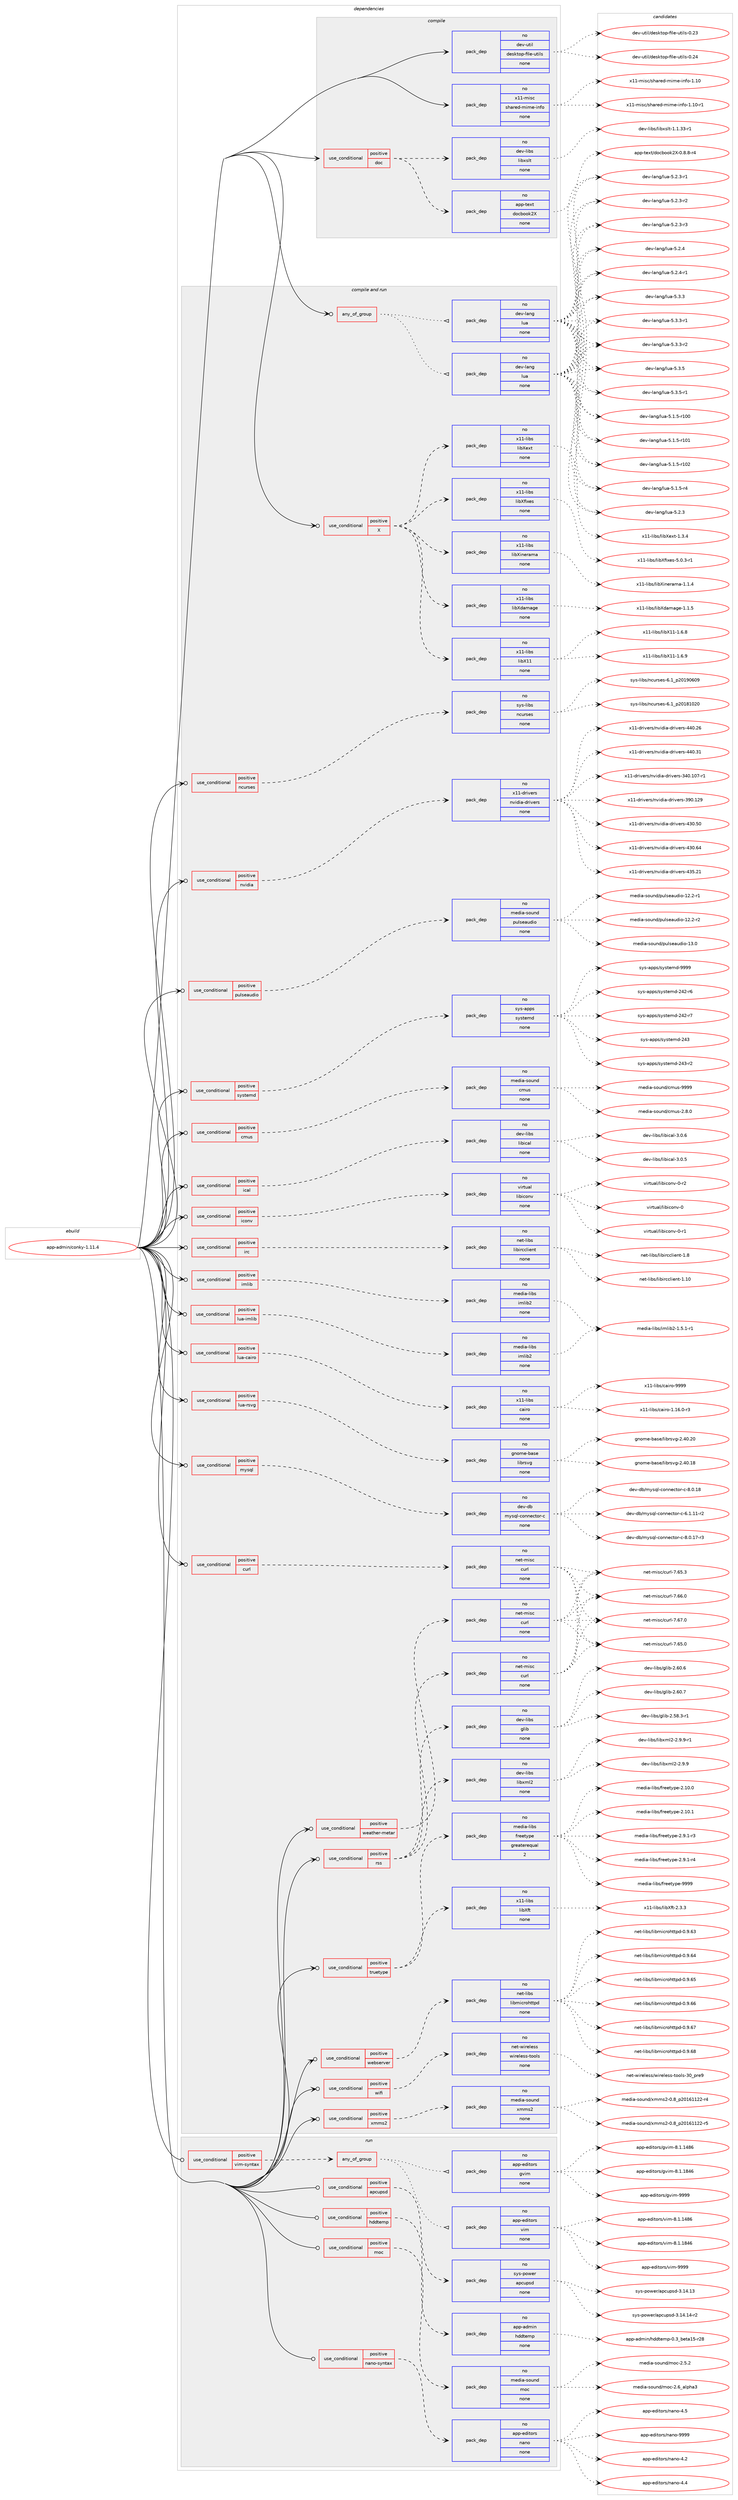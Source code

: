 digraph prolog {

# *************
# Graph options
# *************

newrank=true;
concentrate=true;
compound=true;
graph [rankdir=LR,fontname=Helvetica,fontsize=10,ranksep=1.5];#, ranksep=2.5, nodesep=0.2];
edge  [arrowhead=vee];
node  [fontname=Helvetica,fontsize=10];

# **********
# The ebuild
# **********

subgraph cluster_leftcol {
color=gray;
rank=same;
label=<<i>ebuild</i>>;
id [label="app-admin/conky-1.11.4", color=red, width=4, href="../app-admin/conky-1.11.4.svg"];
}

# ****************
# The dependencies
# ****************

subgraph cluster_midcol {
color=gray;
label=<<i>dependencies</i>>;
subgraph cluster_compile {
fillcolor="#eeeeee";
style=filled;
label=<<i>compile</i>>;
subgraph cond110799 {
dependency465955 [label=<<TABLE BORDER="0" CELLBORDER="1" CELLSPACING="0" CELLPADDING="4"><TR><TD ROWSPAN="3" CELLPADDING="10">use_conditional</TD></TR><TR><TD>positive</TD></TR><TR><TD>doc</TD></TR></TABLE>>, shape=none, color=red];
subgraph pack346683 {
dependency465956 [label=<<TABLE BORDER="0" CELLBORDER="1" CELLSPACING="0" CELLPADDING="4" WIDTH="220"><TR><TD ROWSPAN="6" CELLPADDING="30">pack_dep</TD></TR><TR><TD WIDTH="110">no</TD></TR><TR><TD>app-text</TD></TR><TR><TD>docbook2X</TD></TR><TR><TD>none</TD></TR><TR><TD></TD></TR></TABLE>>, shape=none, color=blue];
}
dependency465955:e -> dependency465956:w [weight=20,style="dashed",arrowhead="vee"];
subgraph pack346684 {
dependency465957 [label=<<TABLE BORDER="0" CELLBORDER="1" CELLSPACING="0" CELLPADDING="4" WIDTH="220"><TR><TD ROWSPAN="6" CELLPADDING="30">pack_dep</TD></TR><TR><TD WIDTH="110">no</TD></TR><TR><TD>dev-libs</TD></TR><TR><TD>libxslt</TD></TR><TR><TD>none</TD></TR><TR><TD></TD></TR></TABLE>>, shape=none, color=blue];
}
dependency465955:e -> dependency465957:w [weight=20,style="dashed",arrowhead="vee"];
}
id:e -> dependency465955:w [weight=20,style="solid",arrowhead="vee"];
subgraph pack346685 {
dependency465958 [label=<<TABLE BORDER="0" CELLBORDER="1" CELLSPACING="0" CELLPADDING="4" WIDTH="220"><TR><TD ROWSPAN="6" CELLPADDING="30">pack_dep</TD></TR><TR><TD WIDTH="110">no</TD></TR><TR><TD>dev-util</TD></TR><TR><TD>desktop-file-utils</TD></TR><TR><TD>none</TD></TR><TR><TD></TD></TR></TABLE>>, shape=none, color=blue];
}
id:e -> dependency465958:w [weight=20,style="solid",arrowhead="vee"];
subgraph pack346686 {
dependency465959 [label=<<TABLE BORDER="0" CELLBORDER="1" CELLSPACING="0" CELLPADDING="4" WIDTH="220"><TR><TD ROWSPAN="6" CELLPADDING="30">pack_dep</TD></TR><TR><TD WIDTH="110">no</TD></TR><TR><TD>x11-misc</TD></TR><TR><TD>shared-mime-info</TD></TR><TR><TD>none</TD></TR><TR><TD></TD></TR></TABLE>>, shape=none, color=blue];
}
id:e -> dependency465959:w [weight=20,style="solid",arrowhead="vee"];
}
subgraph cluster_compileandrun {
fillcolor="#eeeeee";
style=filled;
label=<<i>compile and run</i>>;
subgraph any8175 {
dependency465960 [label=<<TABLE BORDER="0" CELLBORDER="1" CELLSPACING="0" CELLPADDING="4"><TR><TD CELLPADDING="10">any_of_group</TD></TR></TABLE>>, shape=none, color=red];subgraph pack346687 {
dependency465961 [label=<<TABLE BORDER="0" CELLBORDER="1" CELLSPACING="0" CELLPADDING="4" WIDTH="220"><TR><TD ROWSPAN="6" CELLPADDING="30">pack_dep</TD></TR><TR><TD WIDTH="110">no</TD></TR><TR><TD>dev-lang</TD></TR><TR><TD>lua</TD></TR><TR><TD>none</TD></TR><TR><TD></TD></TR></TABLE>>, shape=none, color=blue];
}
dependency465960:e -> dependency465961:w [weight=20,style="dotted",arrowhead="oinv"];
subgraph pack346688 {
dependency465962 [label=<<TABLE BORDER="0" CELLBORDER="1" CELLSPACING="0" CELLPADDING="4" WIDTH="220"><TR><TD ROWSPAN="6" CELLPADDING="30">pack_dep</TD></TR><TR><TD WIDTH="110">no</TD></TR><TR><TD>dev-lang</TD></TR><TR><TD>lua</TD></TR><TR><TD>none</TD></TR><TR><TD></TD></TR></TABLE>>, shape=none, color=blue];
}
dependency465960:e -> dependency465962:w [weight=20,style="dotted",arrowhead="oinv"];
}
id:e -> dependency465960:w [weight=20,style="solid",arrowhead="odotvee"];
subgraph cond110800 {
dependency465963 [label=<<TABLE BORDER="0" CELLBORDER="1" CELLSPACING="0" CELLPADDING="4"><TR><TD ROWSPAN="3" CELLPADDING="10">use_conditional</TD></TR><TR><TD>positive</TD></TR><TR><TD>X</TD></TR></TABLE>>, shape=none, color=red];
subgraph pack346689 {
dependency465964 [label=<<TABLE BORDER="0" CELLBORDER="1" CELLSPACING="0" CELLPADDING="4" WIDTH="220"><TR><TD ROWSPAN="6" CELLPADDING="30">pack_dep</TD></TR><TR><TD WIDTH="110">no</TD></TR><TR><TD>x11-libs</TD></TR><TR><TD>libX11</TD></TR><TR><TD>none</TD></TR><TR><TD></TD></TR></TABLE>>, shape=none, color=blue];
}
dependency465963:e -> dependency465964:w [weight=20,style="dashed",arrowhead="vee"];
subgraph pack346690 {
dependency465965 [label=<<TABLE BORDER="0" CELLBORDER="1" CELLSPACING="0" CELLPADDING="4" WIDTH="220"><TR><TD ROWSPAN="6" CELLPADDING="30">pack_dep</TD></TR><TR><TD WIDTH="110">no</TD></TR><TR><TD>x11-libs</TD></TR><TR><TD>libXdamage</TD></TR><TR><TD>none</TD></TR><TR><TD></TD></TR></TABLE>>, shape=none, color=blue];
}
dependency465963:e -> dependency465965:w [weight=20,style="dashed",arrowhead="vee"];
subgraph pack346691 {
dependency465966 [label=<<TABLE BORDER="0" CELLBORDER="1" CELLSPACING="0" CELLPADDING="4" WIDTH="220"><TR><TD ROWSPAN="6" CELLPADDING="30">pack_dep</TD></TR><TR><TD WIDTH="110">no</TD></TR><TR><TD>x11-libs</TD></TR><TR><TD>libXinerama</TD></TR><TR><TD>none</TD></TR><TR><TD></TD></TR></TABLE>>, shape=none, color=blue];
}
dependency465963:e -> dependency465966:w [weight=20,style="dashed",arrowhead="vee"];
subgraph pack346692 {
dependency465967 [label=<<TABLE BORDER="0" CELLBORDER="1" CELLSPACING="0" CELLPADDING="4" WIDTH="220"><TR><TD ROWSPAN="6" CELLPADDING="30">pack_dep</TD></TR><TR><TD WIDTH="110">no</TD></TR><TR><TD>x11-libs</TD></TR><TR><TD>libXfixes</TD></TR><TR><TD>none</TD></TR><TR><TD></TD></TR></TABLE>>, shape=none, color=blue];
}
dependency465963:e -> dependency465967:w [weight=20,style="dashed",arrowhead="vee"];
subgraph pack346693 {
dependency465968 [label=<<TABLE BORDER="0" CELLBORDER="1" CELLSPACING="0" CELLPADDING="4" WIDTH="220"><TR><TD ROWSPAN="6" CELLPADDING="30">pack_dep</TD></TR><TR><TD WIDTH="110">no</TD></TR><TR><TD>x11-libs</TD></TR><TR><TD>libXext</TD></TR><TR><TD>none</TD></TR><TR><TD></TD></TR></TABLE>>, shape=none, color=blue];
}
dependency465963:e -> dependency465968:w [weight=20,style="dashed",arrowhead="vee"];
}
id:e -> dependency465963:w [weight=20,style="solid",arrowhead="odotvee"];
subgraph cond110801 {
dependency465969 [label=<<TABLE BORDER="0" CELLBORDER="1" CELLSPACING="0" CELLPADDING="4"><TR><TD ROWSPAN="3" CELLPADDING="10">use_conditional</TD></TR><TR><TD>positive</TD></TR><TR><TD>cmus</TD></TR></TABLE>>, shape=none, color=red];
subgraph pack346694 {
dependency465970 [label=<<TABLE BORDER="0" CELLBORDER="1" CELLSPACING="0" CELLPADDING="4" WIDTH="220"><TR><TD ROWSPAN="6" CELLPADDING="30">pack_dep</TD></TR><TR><TD WIDTH="110">no</TD></TR><TR><TD>media-sound</TD></TR><TR><TD>cmus</TD></TR><TR><TD>none</TD></TR><TR><TD></TD></TR></TABLE>>, shape=none, color=blue];
}
dependency465969:e -> dependency465970:w [weight=20,style="dashed",arrowhead="vee"];
}
id:e -> dependency465969:w [weight=20,style="solid",arrowhead="odotvee"];
subgraph cond110802 {
dependency465971 [label=<<TABLE BORDER="0" CELLBORDER="1" CELLSPACING="0" CELLPADDING="4"><TR><TD ROWSPAN="3" CELLPADDING="10">use_conditional</TD></TR><TR><TD>positive</TD></TR><TR><TD>curl</TD></TR></TABLE>>, shape=none, color=red];
subgraph pack346695 {
dependency465972 [label=<<TABLE BORDER="0" CELLBORDER="1" CELLSPACING="0" CELLPADDING="4" WIDTH="220"><TR><TD ROWSPAN="6" CELLPADDING="30">pack_dep</TD></TR><TR><TD WIDTH="110">no</TD></TR><TR><TD>net-misc</TD></TR><TR><TD>curl</TD></TR><TR><TD>none</TD></TR><TR><TD></TD></TR></TABLE>>, shape=none, color=blue];
}
dependency465971:e -> dependency465972:w [weight=20,style="dashed",arrowhead="vee"];
}
id:e -> dependency465971:w [weight=20,style="solid",arrowhead="odotvee"];
subgraph cond110803 {
dependency465973 [label=<<TABLE BORDER="0" CELLBORDER="1" CELLSPACING="0" CELLPADDING="4"><TR><TD ROWSPAN="3" CELLPADDING="10">use_conditional</TD></TR><TR><TD>positive</TD></TR><TR><TD>ical</TD></TR></TABLE>>, shape=none, color=red];
subgraph pack346696 {
dependency465974 [label=<<TABLE BORDER="0" CELLBORDER="1" CELLSPACING="0" CELLPADDING="4" WIDTH="220"><TR><TD ROWSPAN="6" CELLPADDING="30">pack_dep</TD></TR><TR><TD WIDTH="110">no</TD></TR><TR><TD>dev-libs</TD></TR><TR><TD>libical</TD></TR><TR><TD>none</TD></TR><TR><TD></TD></TR></TABLE>>, shape=none, color=blue];
}
dependency465973:e -> dependency465974:w [weight=20,style="dashed",arrowhead="vee"];
}
id:e -> dependency465973:w [weight=20,style="solid",arrowhead="odotvee"];
subgraph cond110804 {
dependency465975 [label=<<TABLE BORDER="0" CELLBORDER="1" CELLSPACING="0" CELLPADDING="4"><TR><TD ROWSPAN="3" CELLPADDING="10">use_conditional</TD></TR><TR><TD>positive</TD></TR><TR><TD>iconv</TD></TR></TABLE>>, shape=none, color=red];
subgraph pack346697 {
dependency465976 [label=<<TABLE BORDER="0" CELLBORDER="1" CELLSPACING="0" CELLPADDING="4" WIDTH="220"><TR><TD ROWSPAN="6" CELLPADDING="30">pack_dep</TD></TR><TR><TD WIDTH="110">no</TD></TR><TR><TD>virtual</TD></TR><TR><TD>libiconv</TD></TR><TR><TD>none</TD></TR><TR><TD></TD></TR></TABLE>>, shape=none, color=blue];
}
dependency465975:e -> dependency465976:w [weight=20,style="dashed",arrowhead="vee"];
}
id:e -> dependency465975:w [weight=20,style="solid",arrowhead="odotvee"];
subgraph cond110805 {
dependency465977 [label=<<TABLE BORDER="0" CELLBORDER="1" CELLSPACING="0" CELLPADDING="4"><TR><TD ROWSPAN="3" CELLPADDING="10">use_conditional</TD></TR><TR><TD>positive</TD></TR><TR><TD>imlib</TD></TR></TABLE>>, shape=none, color=red];
subgraph pack346698 {
dependency465978 [label=<<TABLE BORDER="0" CELLBORDER="1" CELLSPACING="0" CELLPADDING="4" WIDTH="220"><TR><TD ROWSPAN="6" CELLPADDING="30">pack_dep</TD></TR><TR><TD WIDTH="110">no</TD></TR><TR><TD>media-libs</TD></TR><TR><TD>imlib2</TD></TR><TR><TD>none</TD></TR><TR><TD></TD></TR></TABLE>>, shape=none, color=blue];
}
dependency465977:e -> dependency465978:w [weight=20,style="dashed",arrowhead="vee"];
}
id:e -> dependency465977:w [weight=20,style="solid",arrowhead="odotvee"];
subgraph cond110806 {
dependency465979 [label=<<TABLE BORDER="0" CELLBORDER="1" CELLSPACING="0" CELLPADDING="4"><TR><TD ROWSPAN="3" CELLPADDING="10">use_conditional</TD></TR><TR><TD>positive</TD></TR><TR><TD>irc</TD></TR></TABLE>>, shape=none, color=red];
subgraph pack346699 {
dependency465980 [label=<<TABLE BORDER="0" CELLBORDER="1" CELLSPACING="0" CELLPADDING="4" WIDTH="220"><TR><TD ROWSPAN="6" CELLPADDING="30">pack_dep</TD></TR><TR><TD WIDTH="110">no</TD></TR><TR><TD>net-libs</TD></TR><TR><TD>libircclient</TD></TR><TR><TD>none</TD></TR><TR><TD></TD></TR></TABLE>>, shape=none, color=blue];
}
dependency465979:e -> dependency465980:w [weight=20,style="dashed",arrowhead="vee"];
}
id:e -> dependency465979:w [weight=20,style="solid",arrowhead="odotvee"];
subgraph cond110807 {
dependency465981 [label=<<TABLE BORDER="0" CELLBORDER="1" CELLSPACING="0" CELLPADDING="4"><TR><TD ROWSPAN="3" CELLPADDING="10">use_conditional</TD></TR><TR><TD>positive</TD></TR><TR><TD>lua-cairo</TD></TR></TABLE>>, shape=none, color=red];
subgraph pack346700 {
dependency465982 [label=<<TABLE BORDER="0" CELLBORDER="1" CELLSPACING="0" CELLPADDING="4" WIDTH="220"><TR><TD ROWSPAN="6" CELLPADDING="30">pack_dep</TD></TR><TR><TD WIDTH="110">no</TD></TR><TR><TD>x11-libs</TD></TR><TR><TD>cairo</TD></TR><TR><TD>none</TD></TR><TR><TD></TD></TR></TABLE>>, shape=none, color=blue];
}
dependency465981:e -> dependency465982:w [weight=20,style="dashed",arrowhead="vee"];
}
id:e -> dependency465981:w [weight=20,style="solid",arrowhead="odotvee"];
subgraph cond110808 {
dependency465983 [label=<<TABLE BORDER="0" CELLBORDER="1" CELLSPACING="0" CELLPADDING="4"><TR><TD ROWSPAN="3" CELLPADDING="10">use_conditional</TD></TR><TR><TD>positive</TD></TR><TR><TD>lua-imlib</TD></TR></TABLE>>, shape=none, color=red];
subgraph pack346701 {
dependency465984 [label=<<TABLE BORDER="0" CELLBORDER="1" CELLSPACING="0" CELLPADDING="4" WIDTH="220"><TR><TD ROWSPAN="6" CELLPADDING="30">pack_dep</TD></TR><TR><TD WIDTH="110">no</TD></TR><TR><TD>media-libs</TD></TR><TR><TD>imlib2</TD></TR><TR><TD>none</TD></TR><TR><TD></TD></TR></TABLE>>, shape=none, color=blue];
}
dependency465983:e -> dependency465984:w [weight=20,style="dashed",arrowhead="vee"];
}
id:e -> dependency465983:w [weight=20,style="solid",arrowhead="odotvee"];
subgraph cond110809 {
dependency465985 [label=<<TABLE BORDER="0" CELLBORDER="1" CELLSPACING="0" CELLPADDING="4"><TR><TD ROWSPAN="3" CELLPADDING="10">use_conditional</TD></TR><TR><TD>positive</TD></TR><TR><TD>lua-rsvg</TD></TR></TABLE>>, shape=none, color=red];
subgraph pack346702 {
dependency465986 [label=<<TABLE BORDER="0" CELLBORDER="1" CELLSPACING="0" CELLPADDING="4" WIDTH="220"><TR><TD ROWSPAN="6" CELLPADDING="30">pack_dep</TD></TR><TR><TD WIDTH="110">no</TD></TR><TR><TD>gnome-base</TD></TR><TR><TD>librsvg</TD></TR><TR><TD>none</TD></TR><TR><TD></TD></TR></TABLE>>, shape=none, color=blue];
}
dependency465985:e -> dependency465986:w [weight=20,style="dashed",arrowhead="vee"];
}
id:e -> dependency465985:w [weight=20,style="solid",arrowhead="odotvee"];
subgraph cond110810 {
dependency465987 [label=<<TABLE BORDER="0" CELLBORDER="1" CELLSPACING="0" CELLPADDING="4"><TR><TD ROWSPAN="3" CELLPADDING="10">use_conditional</TD></TR><TR><TD>positive</TD></TR><TR><TD>mysql</TD></TR></TABLE>>, shape=none, color=red];
subgraph pack346703 {
dependency465988 [label=<<TABLE BORDER="0" CELLBORDER="1" CELLSPACING="0" CELLPADDING="4" WIDTH="220"><TR><TD ROWSPAN="6" CELLPADDING="30">pack_dep</TD></TR><TR><TD WIDTH="110">no</TD></TR><TR><TD>dev-db</TD></TR><TR><TD>mysql-connector-c</TD></TR><TR><TD>none</TD></TR><TR><TD></TD></TR></TABLE>>, shape=none, color=blue];
}
dependency465987:e -> dependency465988:w [weight=20,style="dashed",arrowhead="vee"];
}
id:e -> dependency465987:w [weight=20,style="solid",arrowhead="odotvee"];
subgraph cond110811 {
dependency465989 [label=<<TABLE BORDER="0" CELLBORDER="1" CELLSPACING="0" CELLPADDING="4"><TR><TD ROWSPAN="3" CELLPADDING="10">use_conditional</TD></TR><TR><TD>positive</TD></TR><TR><TD>ncurses</TD></TR></TABLE>>, shape=none, color=red];
subgraph pack346704 {
dependency465990 [label=<<TABLE BORDER="0" CELLBORDER="1" CELLSPACING="0" CELLPADDING="4" WIDTH="220"><TR><TD ROWSPAN="6" CELLPADDING="30">pack_dep</TD></TR><TR><TD WIDTH="110">no</TD></TR><TR><TD>sys-libs</TD></TR><TR><TD>ncurses</TD></TR><TR><TD>none</TD></TR><TR><TD></TD></TR></TABLE>>, shape=none, color=blue];
}
dependency465989:e -> dependency465990:w [weight=20,style="dashed",arrowhead="vee"];
}
id:e -> dependency465989:w [weight=20,style="solid",arrowhead="odotvee"];
subgraph cond110812 {
dependency465991 [label=<<TABLE BORDER="0" CELLBORDER="1" CELLSPACING="0" CELLPADDING="4"><TR><TD ROWSPAN="3" CELLPADDING="10">use_conditional</TD></TR><TR><TD>positive</TD></TR><TR><TD>nvidia</TD></TR></TABLE>>, shape=none, color=red];
subgraph pack346705 {
dependency465992 [label=<<TABLE BORDER="0" CELLBORDER="1" CELLSPACING="0" CELLPADDING="4" WIDTH="220"><TR><TD ROWSPAN="6" CELLPADDING="30">pack_dep</TD></TR><TR><TD WIDTH="110">no</TD></TR><TR><TD>x11-drivers</TD></TR><TR><TD>nvidia-drivers</TD></TR><TR><TD>none</TD></TR><TR><TD></TD></TR></TABLE>>, shape=none, color=blue];
}
dependency465991:e -> dependency465992:w [weight=20,style="dashed",arrowhead="vee"];
}
id:e -> dependency465991:w [weight=20,style="solid",arrowhead="odotvee"];
subgraph cond110813 {
dependency465993 [label=<<TABLE BORDER="0" CELLBORDER="1" CELLSPACING="0" CELLPADDING="4"><TR><TD ROWSPAN="3" CELLPADDING="10">use_conditional</TD></TR><TR><TD>positive</TD></TR><TR><TD>pulseaudio</TD></TR></TABLE>>, shape=none, color=red];
subgraph pack346706 {
dependency465994 [label=<<TABLE BORDER="0" CELLBORDER="1" CELLSPACING="0" CELLPADDING="4" WIDTH="220"><TR><TD ROWSPAN="6" CELLPADDING="30">pack_dep</TD></TR><TR><TD WIDTH="110">no</TD></TR><TR><TD>media-sound</TD></TR><TR><TD>pulseaudio</TD></TR><TR><TD>none</TD></TR><TR><TD></TD></TR></TABLE>>, shape=none, color=blue];
}
dependency465993:e -> dependency465994:w [weight=20,style="dashed",arrowhead="vee"];
}
id:e -> dependency465993:w [weight=20,style="solid",arrowhead="odotvee"];
subgraph cond110814 {
dependency465995 [label=<<TABLE BORDER="0" CELLBORDER="1" CELLSPACING="0" CELLPADDING="4"><TR><TD ROWSPAN="3" CELLPADDING="10">use_conditional</TD></TR><TR><TD>positive</TD></TR><TR><TD>rss</TD></TR></TABLE>>, shape=none, color=red];
subgraph pack346707 {
dependency465996 [label=<<TABLE BORDER="0" CELLBORDER="1" CELLSPACING="0" CELLPADDING="4" WIDTH="220"><TR><TD ROWSPAN="6" CELLPADDING="30">pack_dep</TD></TR><TR><TD WIDTH="110">no</TD></TR><TR><TD>dev-libs</TD></TR><TR><TD>libxml2</TD></TR><TR><TD>none</TD></TR><TR><TD></TD></TR></TABLE>>, shape=none, color=blue];
}
dependency465995:e -> dependency465996:w [weight=20,style="dashed",arrowhead="vee"];
subgraph pack346708 {
dependency465997 [label=<<TABLE BORDER="0" CELLBORDER="1" CELLSPACING="0" CELLPADDING="4" WIDTH="220"><TR><TD ROWSPAN="6" CELLPADDING="30">pack_dep</TD></TR><TR><TD WIDTH="110">no</TD></TR><TR><TD>net-misc</TD></TR><TR><TD>curl</TD></TR><TR><TD>none</TD></TR><TR><TD></TD></TR></TABLE>>, shape=none, color=blue];
}
dependency465995:e -> dependency465997:w [weight=20,style="dashed",arrowhead="vee"];
subgraph pack346709 {
dependency465998 [label=<<TABLE BORDER="0" CELLBORDER="1" CELLSPACING="0" CELLPADDING="4" WIDTH="220"><TR><TD ROWSPAN="6" CELLPADDING="30">pack_dep</TD></TR><TR><TD WIDTH="110">no</TD></TR><TR><TD>dev-libs</TD></TR><TR><TD>glib</TD></TR><TR><TD>none</TD></TR><TR><TD></TD></TR></TABLE>>, shape=none, color=blue];
}
dependency465995:e -> dependency465998:w [weight=20,style="dashed",arrowhead="vee"];
}
id:e -> dependency465995:w [weight=20,style="solid",arrowhead="odotvee"];
subgraph cond110815 {
dependency465999 [label=<<TABLE BORDER="0" CELLBORDER="1" CELLSPACING="0" CELLPADDING="4"><TR><TD ROWSPAN="3" CELLPADDING="10">use_conditional</TD></TR><TR><TD>positive</TD></TR><TR><TD>systemd</TD></TR></TABLE>>, shape=none, color=red];
subgraph pack346710 {
dependency466000 [label=<<TABLE BORDER="0" CELLBORDER="1" CELLSPACING="0" CELLPADDING="4" WIDTH="220"><TR><TD ROWSPAN="6" CELLPADDING="30">pack_dep</TD></TR><TR><TD WIDTH="110">no</TD></TR><TR><TD>sys-apps</TD></TR><TR><TD>systemd</TD></TR><TR><TD>none</TD></TR><TR><TD></TD></TR></TABLE>>, shape=none, color=blue];
}
dependency465999:e -> dependency466000:w [weight=20,style="dashed",arrowhead="vee"];
}
id:e -> dependency465999:w [weight=20,style="solid",arrowhead="odotvee"];
subgraph cond110816 {
dependency466001 [label=<<TABLE BORDER="0" CELLBORDER="1" CELLSPACING="0" CELLPADDING="4"><TR><TD ROWSPAN="3" CELLPADDING="10">use_conditional</TD></TR><TR><TD>positive</TD></TR><TR><TD>truetype</TD></TR></TABLE>>, shape=none, color=red];
subgraph pack346711 {
dependency466002 [label=<<TABLE BORDER="0" CELLBORDER="1" CELLSPACING="0" CELLPADDING="4" WIDTH="220"><TR><TD ROWSPAN="6" CELLPADDING="30">pack_dep</TD></TR><TR><TD WIDTH="110">no</TD></TR><TR><TD>x11-libs</TD></TR><TR><TD>libXft</TD></TR><TR><TD>none</TD></TR><TR><TD></TD></TR></TABLE>>, shape=none, color=blue];
}
dependency466001:e -> dependency466002:w [weight=20,style="dashed",arrowhead="vee"];
subgraph pack346712 {
dependency466003 [label=<<TABLE BORDER="0" CELLBORDER="1" CELLSPACING="0" CELLPADDING="4" WIDTH="220"><TR><TD ROWSPAN="6" CELLPADDING="30">pack_dep</TD></TR><TR><TD WIDTH="110">no</TD></TR><TR><TD>media-libs</TD></TR><TR><TD>freetype</TD></TR><TR><TD>greaterequal</TD></TR><TR><TD>2</TD></TR></TABLE>>, shape=none, color=blue];
}
dependency466001:e -> dependency466003:w [weight=20,style="dashed",arrowhead="vee"];
}
id:e -> dependency466001:w [weight=20,style="solid",arrowhead="odotvee"];
subgraph cond110817 {
dependency466004 [label=<<TABLE BORDER="0" CELLBORDER="1" CELLSPACING="0" CELLPADDING="4"><TR><TD ROWSPAN="3" CELLPADDING="10">use_conditional</TD></TR><TR><TD>positive</TD></TR><TR><TD>weather-metar</TD></TR></TABLE>>, shape=none, color=red];
subgraph pack346713 {
dependency466005 [label=<<TABLE BORDER="0" CELLBORDER="1" CELLSPACING="0" CELLPADDING="4" WIDTH="220"><TR><TD ROWSPAN="6" CELLPADDING="30">pack_dep</TD></TR><TR><TD WIDTH="110">no</TD></TR><TR><TD>net-misc</TD></TR><TR><TD>curl</TD></TR><TR><TD>none</TD></TR><TR><TD></TD></TR></TABLE>>, shape=none, color=blue];
}
dependency466004:e -> dependency466005:w [weight=20,style="dashed",arrowhead="vee"];
}
id:e -> dependency466004:w [weight=20,style="solid",arrowhead="odotvee"];
subgraph cond110818 {
dependency466006 [label=<<TABLE BORDER="0" CELLBORDER="1" CELLSPACING="0" CELLPADDING="4"><TR><TD ROWSPAN="3" CELLPADDING="10">use_conditional</TD></TR><TR><TD>positive</TD></TR><TR><TD>webserver</TD></TR></TABLE>>, shape=none, color=red];
subgraph pack346714 {
dependency466007 [label=<<TABLE BORDER="0" CELLBORDER="1" CELLSPACING="0" CELLPADDING="4" WIDTH="220"><TR><TD ROWSPAN="6" CELLPADDING="30">pack_dep</TD></TR><TR><TD WIDTH="110">no</TD></TR><TR><TD>net-libs</TD></TR><TR><TD>libmicrohttpd</TD></TR><TR><TD>none</TD></TR><TR><TD></TD></TR></TABLE>>, shape=none, color=blue];
}
dependency466006:e -> dependency466007:w [weight=20,style="dashed",arrowhead="vee"];
}
id:e -> dependency466006:w [weight=20,style="solid",arrowhead="odotvee"];
subgraph cond110819 {
dependency466008 [label=<<TABLE BORDER="0" CELLBORDER="1" CELLSPACING="0" CELLPADDING="4"><TR><TD ROWSPAN="3" CELLPADDING="10">use_conditional</TD></TR><TR><TD>positive</TD></TR><TR><TD>wifi</TD></TR></TABLE>>, shape=none, color=red];
subgraph pack346715 {
dependency466009 [label=<<TABLE BORDER="0" CELLBORDER="1" CELLSPACING="0" CELLPADDING="4" WIDTH="220"><TR><TD ROWSPAN="6" CELLPADDING="30">pack_dep</TD></TR><TR><TD WIDTH="110">no</TD></TR><TR><TD>net-wireless</TD></TR><TR><TD>wireless-tools</TD></TR><TR><TD>none</TD></TR><TR><TD></TD></TR></TABLE>>, shape=none, color=blue];
}
dependency466008:e -> dependency466009:w [weight=20,style="dashed",arrowhead="vee"];
}
id:e -> dependency466008:w [weight=20,style="solid",arrowhead="odotvee"];
subgraph cond110820 {
dependency466010 [label=<<TABLE BORDER="0" CELLBORDER="1" CELLSPACING="0" CELLPADDING="4"><TR><TD ROWSPAN="3" CELLPADDING="10">use_conditional</TD></TR><TR><TD>positive</TD></TR><TR><TD>xmms2</TD></TR></TABLE>>, shape=none, color=red];
subgraph pack346716 {
dependency466011 [label=<<TABLE BORDER="0" CELLBORDER="1" CELLSPACING="0" CELLPADDING="4" WIDTH="220"><TR><TD ROWSPAN="6" CELLPADDING="30">pack_dep</TD></TR><TR><TD WIDTH="110">no</TD></TR><TR><TD>media-sound</TD></TR><TR><TD>xmms2</TD></TR><TR><TD>none</TD></TR><TR><TD></TD></TR></TABLE>>, shape=none, color=blue];
}
dependency466010:e -> dependency466011:w [weight=20,style="dashed",arrowhead="vee"];
}
id:e -> dependency466010:w [weight=20,style="solid",arrowhead="odotvee"];
}
subgraph cluster_run {
fillcolor="#eeeeee";
style=filled;
label=<<i>run</i>>;
subgraph cond110821 {
dependency466012 [label=<<TABLE BORDER="0" CELLBORDER="1" CELLSPACING="0" CELLPADDING="4"><TR><TD ROWSPAN="3" CELLPADDING="10">use_conditional</TD></TR><TR><TD>positive</TD></TR><TR><TD>apcupsd</TD></TR></TABLE>>, shape=none, color=red];
subgraph pack346717 {
dependency466013 [label=<<TABLE BORDER="0" CELLBORDER="1" CELLSPACING="0" CELLPADDING="4" WIDTH="220"><TR><TD ROWSPAN="6" CELLPADDING="30">pack_dep</TD></TR><TR><TD WIDTH="110">no</TD></TR><TR><TD>sys-power</TD></TR><TR><TD>apcupsd</TD></TR><TR><TD>none</TD></TR><TR><TD></TD></TR></TABLE>>, shape=none, color=blue];
}
dependency466012:e -> dependency466013:w [weight=20,style="dashed",arrowhead="vee"];
}
id:e -> dependency466012:w [weight=20,style="solid",arrowhead="odot"];
subgraph cond110822 {
dependency466014 [label=<<TABLE BORDER="0" CELLBORDER="1" CELLSPACING="0" CELLPADDING="4"><TR><TD ROWSPAN="3" CELLPADDING="10">use_conditional</TD></TR><TR><TD>positive</TD></TR><TR><TD>hddtemp</TD></TR></TABLE>>, shape=none, color=red];
subgraph pack346718 {
dependency466015 [label=<<TABLE BORDER="0" CELLBORDER="1" CELLSPACING="0" CELLPADDING="4" WIDTH="220"><TR><TD ROWSPAN="6" CELLPADDING="30">pack_dep</TD></TR><TR><TD WIDTH="110">no</TD></TR><TR><TD>app-admin</TD></TR><TR><TD>hddtemp</TD></TR><TR><TD>none</TD></TR><TR><TD></TD></TR></TABLE>>, shape=none, color=blue];
}
dependency466014:e -> dependency466015:w [weight=20,style="dashed",arrowhead="vee"];
}
id:e -> dependency466014:w [weight=20,style="solid",arrowhead="odot"];
subgraph cond110823 {
dependency466016 [label=<<TABLE BORDER="0" CELLBORDER="1" CELLSPACING="0" CELLPADDING="4"><TR><TD ROWSPAN="3" CELLPADDING="10">use_conditional</TD></TR><TR><TD>positive</TD></TR><TR><TD>moc</TD></TR></TABLE>>, shape=none, color=red];
subgraph pack346719 {
dependency466017 [label=<<TABLE BORDER="0" CELLBORDER="1" CELLSPACING="0" CELLPADDING="4" WIDTH="220"><TR><TD ROWSPAN="6" CELLPADDING="30">pack_dep</TD></TR><TR><TD WIDTH="110">no</TD></TR><TR><TD>media-sound</TD></TR><TR><TD>moc</TD></TR><TR><TD>none</TD></TR><TR><TD></TD></TR></TABLE>>, shape=none, color=blue];
}
dependency466016:e -> dependency466017:w [weight=20,style="dashed",arrowhead="vee"];
}
id:e -> dependency466016:w [weight=20,style="solid",arrowhead="odot"];
subgraph cond110824 {
dependency466018 [label=<<TABLE BORDER="0" CELLBORDER="1" CELLSPACING="0" CELLPADDING="4"><TR><TD ROWSPAN="3" CELLPADDING="10">use_conditional</TD></TR><TR><TD>positive</TD></TR><TR><TD>nano-syntax</TD></TR></TABLE>>, shape=none, color=red];
subgraph pack346720 {
dependency466019 [label=<<TABLE BORDER="0" CELLBORDER="1" CELLSPACING="0" CELLPADDING="4" WIDTH="220"><TR><TD ROWSPAN="6" CELLPADDING="30">pack_dep</TD></TR><TR><TD WIDTH="110">no</TD></TR><TR><TD>app-editors</TD></TR><TR><TD>nano</TD></TR><TR><TD>none</TD></TR><TR><TD></TD></TR></TABLE>>, shape=none, color=blue];
}
dependency466018:e -> dependency466019:w [weight=20,style="dashed",arrowhead="vee"];
}
id:e -> dependency466018:w [weight=20,style="solid",arrowhead="odot"];
subgraph cond110825 {
dependency466020 [label=<<TABLE BORDER="0" CELLBORDER="1" CELLSPACING="0" CELLPADDING="4"><TR><TD ROWSPAN="3" CELLPADDING="10">use_conditional</TD></TR><TR><TD>positive</TD></TR><TR><TD>vim-syntax</TD></TR></TABLE>>, shape=none, color=red];
subgraph any8176 {
dependency466021 [label=<<TABLE BORDER="0" CELLBORDER="1" CELLSPACING="0" CELLPADDING="4"><TR><TD CELLPADDING="10">any_of_group</TD></TR></TABLE>>, shape=none, color=red];subgraph pack346721 {
dependency466022 [label=<<TABLE BORDER="0" CELLBORDER="1" CELLSPACING="0" CELLPADDING="4" WIDTH="220"><TR><TD ROWSPAN="6" CELLPADDING="30">pack_dep</TD></TR><TR><TD WIDTH="110">no</TD></TR><TR><TD>app-editors</TD></TR><TR><TD>vim</TD></TR><TR><TD>none</TD></TR><TR><TD></TD></TR></TABLE>>, shape=none, color=blue];
}
dependency466021:e -> dependency466022:w [weight=20,style="dotted",arrowhead="oinv"];
subgraph pack346722 {
dependency466023 [label=<<TABLE BORDER="0" CELLBORDER="1" CELLSPACING="0" CELLPADDING="4" WIDTH="220"><TR><TD ROWSPAN="6" CELLPADDING="30">pack_dep</TD></TR><TR><TD WIDTH="110">no</TD></TR><TR><TD>app-editors</TD></TR><TR><TD>gvim</TD></TR><TR><TD>none</TD></TR><TR><TD></TD></TR></TABLE>>, shape=none, color=blue];
}
dependency466021:e -> dependency466023:w [weight=20,style="dotted",arrowhead="oinv"];
}
dependency466020:e -> dependency466021:w [weight=20,style="dashed",arrowhead="vee"];
}
id:e -> dependency466020:w [weight=20,style="solid",arrowhead="odot"];
}
}

# **************
# The candidates
# **************

subgraph cluster_choices {
rank=same;
color=gray;
label=<<i>candidates</i>>;

subgraph choice346683 {
color=black;
nodesep=1;
choice971121124511610112011647100111999811111110750884548465646564511452 [label="app-text/docbook2X-0.8.8-r4", color=red, width=4,href="../app-text/docbook2X-0.8.8-r4.svg"];
dependency465956:e -> choice971121124511610112011647100111999811111110750884548465646564511452:w [style=dotted,weight="100"];
}
subgraph choice346684 {
color=black;
nodesep=1;
choice10010111845108105981154710810598120115108116454946494651514511449 [label="dev-libs/libxslt-1.1.33-r1", color=red, width=4,href="../dev-libs/libxslt-1.1.33-r1.svg"];
dependency465957:e -> choice10010111845108105981154710810598120115108116454946494651514511449:w [style=dotted,weight="100"];
}
subgraph choice346685 {
color=black;
nodesep=1;
choice100101118451171161051084710010111510711611111245102105108101451171161051081154548465051 [label="dev-util/desktop-file-utils-0.23", color=red, width=4,href="../dev-util/desktop-file-utils-0.23.svg"];
choice100101118451171161051084710010111510711611111245102105108101451171161051081154548465052 [label="dev-util/desktop-file-utils-0.24", color=red, width=4,href="../dev-util/desktop-file-utils-0.24.svg"];
dependency465958:e -> choice100101118451171161051084710010111510711611111245102105108101451171161051081154548465051:w [style=dotted,weight="100"];
dependency465958:e -> choice100101118451171161051084710010111510711611111245102105108101451171161051081154548465052:w [style=dotted,weight="100"];
}
subgraph choice346686 {
color=black;
nodesep=1;
choice12049494510910511599471151049711410110045109105109101451051101021114549464948 [label="x11-misc/shared-mime-info-1.10", color=red, width=4,href="../x11-misc/shared-mime-info-1.10.svg"];
choice120494945109105115994711510497114101100451091051091014510511010211145494649484511449 [label="x11-misc/shared-mime-info-1.10-r1", color=red, width=4,href="../x11-misc/shared-mime-info-1.10-r1.svg"];
dependency465959:e -> choice12049494510910511599471151049711410110045109105109101451051101021114549464948:w [style=dotted,weight="100"];
dependency465959:e -> choice120494945109105115994711510497114101100451091051091014510511010211145494649484511449:w [style=dotted,weight="100"];
}
subgraph choice346687 {
color=black;
nodesep=1;
choice1001011184510897110103471081179745534649465345114494848 [label="dev-lang/lua-5.1.5-r100", color=red, width=4,href="../dev-lang/lua-5.1.5-r100.svg"];
choice1001011184510897110103471081179745534649465345114494849 [label="dev-lang/lua-5.1.5-r101", color=red, width=4,href="../dev-lang/lua-5.1.5-r101.svg"];
choice1001011184510897110103471081179745534649465345114494850 [label="dev-lang/lua-5.1.5-r102", color=red, width=4,href="../dev-lang/lua-5.1.5-r102.svg"];
choice100101118451089711010347108117974553464946534511452 [label="dev-lang/lua-5.1.5-r4", color=red, width=4,href="../dev-lang/lua-5.1.5-r4.svg"];
choice10010111845108971101034710811797455346504651 [label="dev-lang/lua-5.2.3", color=red, width=4,href="../dev-lang/lua-5.2.3.svg"];
choice100101118451089711010347108117974553465046514511449 [label="dev-lang/lua-5.2.3-r1", color=red, width=4,href="../dev-lang/lua-5.2.3-r1.svg"];
choice100101118451089711010347108117974553465046514511450 [label="dev-lang/lua-5.2.3-r2", color=red, width=4,href="../dev-lang/lua-5.2.3-r2.svg"];
choice100101118451089711010347108117974553465046514511451 [label="dev-lang/lua-5.2.3-r3", color=red, width=4,href="../dev-lang/lua-5.2.3-r3.svg"];
choice10010111845108971101034710811797455346504652 [label="dev-lang/lua-5.2.4", color=red, width=4,href="../dev-lang/lua-5.2.4.svg"];
choice100101118451089711010347108117974553465046524511449 [label="dev-lang/lua-5.2.4-r1", color=red, width=4,href="../dev-lang/lua-5.2.4-r1.svg"];
choice10010111845108971101034710811797455346514651 [label="dev-lang/lua-5.3.3", color=red, width=4,href="../dev-lang/lua-5.3.3.svg"];
choice100101118451089711010347108117974553465146514511449 [label="dev-lang/lua-5.3.3-r1", color=red, width=4,href="../dev-lang/lua-5.3.3-r1.svg"];
choice100101118451089711010347108117974553465146514511450 [label="dev-lang/lua-5.3.3-r2", color=red, width=4,href="../dev-lang/lua-5.3.3-r2.svg"];
choice10010111845108971101034710811797455346514653 [label="dev-lang/lua-5.3.5", color=red, width=4,href="../dev-lang/lua-5.3.5.svg"];
choice100101118451089711010347108117974553465146534511449 [label="dev-lang/lua-5.3.5-r1", color=red, width=4,href="../dev-lang/lua-5.3.5-r1.svg"];
dependency465961:e -> choice1001011184510897110103471081179745534649465345114494848:w [style=dotted,weight="100"];
dependency465961:e -> choice1001011184510897110103471081179745534649465345114494849:w [style=dotted,weight="100"];
dependency465961:e -> choice1001011184510897110103471081179745534649465345114494850:w [style=dotted,weight="100"];
dependency465961:e -> choice100101118451089711010347108117974553464946534511452:w [style=dotted,weight="100"];
dependency465961:e -> choice10010111845108971101034710811797455346504651:w [style=dotted,weight="100"];
dependency465961:e -> choice100101118451089711010347108117974553465046514511449:w [style=dotted,weight="100"];
dependency465961:e -> choice100101118451089711010347108117974553465046514511450:w [style=dotted,weight="100"];
dependency465961:e -> choice100101118451089711010347108117974553465046514511451:w [style=dotted,weight="100"];
dependency465961:e -> choice10010111845108971101034710811797455346504652:w [style=dotted,weight="100"];
dependency465961:e -> choice100101118451089711010347108117974553465046524511449:w [style=dotted,weight="100"];
dependency465961:e -> choice10010111845108971101034710811797455346514651:w [style=dotted,weight="100"];
dependency465961:e -> choice100101118451089711010347108117974553465146514511449:w [style=dotted,weight="100"];
dependency465961:e -> choice100101118451089711010347108117974553465146514511450:w [style=dotted,weight="100"];
dependency465961:e -> choice10010111845108971101034710811797455346514653:w [style=dotted,weight="100"];
dependency465961:e -> choice100101118451089711010347108117974553465146534511449:w [style=dotted,weight="100"];
}
subgraph choice346688 {
color=black;
nodesep=1;
choice1001011184510897110103471081179745534649465345114494848 [label="dev-lang/lua-5.1.5-r100", color=red, width=4,href="../dev-lang/lua-5.1.5-r100.svg"];
choice1001011184510897110103471081179745534649465345114494849 [label="dev-lang/lua-5.1.5-r101", color=red, width=4,href="../dev-lang/lua-5.1.5-r101.svg"];
choice1001011184510897110103471081179745534649465345114494850 [label="dev-lang/lua-5.1.5-r102", color=red, width=4,href="../dev-lang/lua-5.1.5-r102.svg"];
choice100101118451089711010347108117974553464946534511452 [label="dev-lang/lua-5.1.5-r4", color=red, width=4,href="../dev-lang/lua-5.1.5-r4.svg"];
choice10010111845108971101034710811797455346504651 [label="dev-lang/lua-5.2.3", color=red, width=4,href="../dev-lang/lua-5.2.3.svg"];
choice100101118451089711010347108117974553465046514511449 [label="dev-lang/lua-5.2.3-r1", color=red, width=4,href="../dev-lang/lua-5.2.3-r1.svg"];
choice100101118451089711010347108117974553465046514511450 [label="dev-lang/lua-5.2.3-r2", color=red, width=4,href="../dev-lang/lua-5.2.3-r2.svg"];
choice100101118451089711010347108117974553465046514511451 [label="dev-lang/lua-5.2.3-r3", color=red, width=4,href="../dev-lang/lua-5.2.3-r3.svg"];
choice10010111845108971101034710811797455346504652 [label="dev-lang/lua-5.2.4", color=red, width=4,href="../dev-lang/lua-5.2.4.svg"];
choice100101118451089711010347108117974553465046524511449 [label="dev-lang/lua-5.2.4-r1", color=red, width=4,href="../dev-lang/lua-5.2.4-r1.svg"];
choice10010111845108971101034710811797455346514651 [label="dev-lang/lua-5.3.3", color=red, width=4,href="../dev-lang/lua-5.3.3.svg"];
choice100101118451089711010347108117974553465146514511449 [label="dev-lang/lua-5.3.3-r1", color=red, width=4,href="../dev-lang/lua-5.3.3-r1.svg"];
choice100101118451089711010347108117974553465146514511450 [label="dev-lang/lua-5.3.3-r2", color=red, width=4,href="../dev-lang/lua-5.3.3-r2.svg"];
choice10010111845108971101034710811797455346514653 [label="dev-lang/lua-5.3.5", color=red, width=4,href="../dev-lang/lua-5.3.5.svg"];
choice100101118451089711010347108117974553465146534511449 [label="dev-lang/lua-5.3.5-r1", color=red, width=4,href="../dev-lang/lua-5.3.5-r1.svg"];
dependency465962:e -> choice1001011184510897110103471081179745534649465345114494848:w [style=dotted,weight="100"];
dependency465962:e -> choice1001011184510897110103471081179745534649465345114494849:w [style=dotted,weight="100"];
dependency465962:e -> choice1001011184510897110103471081179745534649465345114494850:w [style=dotted,weight="100"];
dependency465962:e -> choice100101118451089711010347108117974553464946534511452:w [style=dotted,weight="100"];
dependency465962:e -> choice10010111845108971101034710811797455346504651:w [style=dotted,weight="100"];
dependency465962:e -> choice100101118451089711010347108117974553465046514511449:w [style=dotted,weight="100"];
dependency465962:e -> choice100101118451089711010347108117974553465046514511450:w [style=dotted,weight="100"];
dependency465962:e -> choice100101118451089711010347108117974553465046514511451:w [style=dotted,weight="100"];
dependency465962:e -> choice10010111845108971101034710811797455346504652:w [style=dotted,weight="100"];
dependency465962:e -> choice100101118451089711010347108117974553465046524511449:w [style=dotted,weight="100"];
dependency465962:e -> choice10010111845108971101034710811797455346514651:w [style=dotted,weight="100"];
dependency465962:e -> choice100101118451089711010347108117974553465146514511449:w [style=dotted,weight="100"];
dependency465962:e -> choice100101118451089711010347108117974553465146514511450:w [style=dotted,weight="100"];
dependency465962:e -> choice10010111845108971101034710811797455346514653:w [style=dotted,weight="100"];
dependency465962:e -> choice100101118451089711010347108117974553465146534511449:w [style=dotted,weight="100"];
}
subgraph choice346689 {
color=black;
nodesep=1;
choice120494945108105981154710810598884949454946544656 [label="x11-libs/libX11-1.6.8", color=red, width=4,href="../x11-libs/libX11-1.6.8.svg"];
choice120494945108105981154710810598884949454946544657 [label="x11-libs/libX11-1.6.9", color=red, width=4,href="../x11-libs/libX11-1.6.9.svg"];
dependency465964:e -> choice120494945108105981154710810598884949454946544656:w [style=dotted,weight="100"];
dependency465964:e -> choice120494945108105981154710810598884949454946544657:w [style=dotted,weight="100"];
}
subgraph choice346690 {
color=black;
nodesep=1;
choice120494945108105981154710810598881009710997103101454946494653 [label="x11-libs/libXdamage-1.1.5", color=red, width=4,href="../x11-libs/libXdamage-1.1.5.svg"];
dependency465965:e -> choice120494945108105981154710810598881009710997103101454946494653:w [style=dotted,weight="100"];
}
subgraph choice346691 {
color=black;
nodesep=1;
choice120494945108105981154710810598881051101011149710997454946494652 [label="x11-libs/libXinerama-1.1.4", color=red, width=4,href="../x11-libs/libXinerama-1.1.4.svg"];
dependency465966:e -> choice120494945108105981154710810598881051101011149710997454946494652:w [style=dotted,weight="100"];
}
subgraph choice346692 {
color=black;
nodesep=1;
choice120494945108105981154710810598881021051201011154553464846514511449 [label="x11-libs/libXfixes-5.0.3-r1", color=red, width=4,href="../x11-libs/libXfixes-5.0.3-r1.svg"];
dependency465967:e -> choice120494945108105981154710810598881021051201011154553464846514511449:w [style=dotted,weight="100"];
}
subgraph choice346693 {
color=black;
nodesep=1;
choice12049494510810598115471081059888101120116454946514652 [label="x11-libs/libXext-1.3.4", color=red, width=4,href="../x11-libs/libXext-1.3.4.svg"];
dependency465968:e -> choice12049494510810598115471081059888101120116454946514652:w [style=dotted,weight="100"];
}
subgraph choice346694 {
color=black;
nodesep=1;
choice10910110010597451151111171101004799109117115455046564648 [label="media-sound/cmus-2.8.0", color=red, width=4,href="../media-sound/cmus-2.8.0.svg"];
choice109101100105974511511111711010047991091171154557575757 [label="media-sound/cmus-9999", color=red, width=4,href="../media-sound/cmus-9999.svg"];
dependency465970:e -> choice10910110010597451151111171101004799109117115455046564648:w [style=dotted,weight="100"];
dependency465970:e -> choice109101100105974511511111711010047991091171154557575757:w [style=dotted,weight="100"];
}
subgraph choice346695 {
color=black;
nodesep=1;
choice1101011164510910511599479911711410845554654534648 [label="net-misc/curl-7.65.0", color=red, width=4,href="../net-misc/curl-7.65.0.svg"];
choice1101011164510910511599479911711410845554654534651 [label="net-misc/curl-7.65.3", color=red, width=4,href="../net-misc/curl-7.65.3.svg"];
choice1101011164510910511599479911711410845554654544648 [label="net-misc/curl-7.66.0", color=red, width=4,href="../net-misc/curl-7.66.0.svg"];
choice1101011164510910511599479911711410845554654554648 [label="net-misc/curl-7.67.0", color=red, width=4,href="../net-misc/curl-7.67.0.svg"];
dependency465972:e -> choice1101011164510910511599479911711410845554654534648:w [style=dotted,weight="100"];
dependency465972:e -> choice1101011164510910511599479911711410845554654534651:w [style=dotted,weight="100"];
dependency465972:e -> choice1101011164510910511599479911711410845554654544648:w [style=dotted,weight="100"];
dependency465972:e -> choice1101011164510910511599479911711410845554654554648:w [style=dotted,weight="100"];
}
subgraph choice346696 {
color=black;
nodesep=1;
choice100101118451081059811547108105981059997108455146484653 [label="dev-libs/libical-3.0.5", color=red, width=4,href="../dev-libs/libical-3.0.5.svg"];
choice100101118451081059811547108105981059997108455146484654 [label="dev-libs/libical-3.0.6", color=red, width=4,href="../dev-libs/libical-3.0.6.svg"];
dependency465974:e -> choice100101118451081059811547108105981059997108455146484653:w [style=dotted,weight="100"];
dependency465974:e -> choice100101118451081059811547108105981059997108455146484654:w [style=dotted,weight="100"];
}
subgraph choice346697 {
color=black;
nodesep=1;
choice118105114116117971084710810598105991111101184548 [label="virtual/libiconv-0", color=red, width=4,href="../virtual/libiconv-0.svg"];
choice1181051141161179710847108105981059911111011845484511449 [label="virtual/libiconv-0-r1", color=red, width=4,href="../virtual/libiconv-0-r1.svg"];
choice1181051141161179710847108105981059911111011845484511450 [label="virtual/libiconv-0-r2", color=red, width=4,href="../virtual/libiconv-0-r2.svg"];
dependency465976:e -> choice118105114116117971084710810598105991111101184548:w [style=dotted,weight="100"];
dependency465976:e -> choice1181051141161179710847108105981059911111011845484511449:w [style=dotted,weight="100"];
dependency465976:e -> choice1181051141161179710847108105981059911111011845484511450:w [style=dotted,weight="100"];
}
subgraph choice346698 {
color=black;
nodesep=1;
choice1091011001059745108105981154710510910810598504549465346494511449 [label="media-libs/imlib2-1.5.1-r1", color=red, width=4,href="../media-libs/imlib2-1.5.1-r1.svg"];
dependency465978:e -> choice1091011001059745108105981154710510910810598504549465346494511449:w [style=dotted,weight="100"];
}
subgraph choice346699 {
color=black;
nodesep=1;
choice1101011164510810598115471081059810511499991081051011101164549464948 [label="net-libs/libircclient-1.10", color=red, width=4,href="../net-libs/libircclient-1.10.svg"];
choice11010111645108105981154710810598105114999910810510111011645494656 [label="net-libs/libircclient-1.8", color=red, width=4,href="../net-libs/libircclient-1.8.svg"];
dependency465980:e -> choice1101011164510810598115471081059810511499991081051011101164549464948:w [style=dotted,weight="100"];
dependency465980:e -> choice11010111645108105981154710810598105114999910810510111011645494656:w [style=dotted,weight="100"];
}
subgraph choice346700 {
color=black;
nodesep=1;
choice12049494510810598115479997105114111454946495446484511451 [label="x11-libs/cairo-1.16.0-r3", color=red, width=4,href="../x11-libs/cairo-1.16.0-r3.svg"];
choice120494945108105981154799971051141114557575757 [label="x11-libs/cairo-9999", color=red, width=4,href="../x11-libs/cairo-9999.svg"];
dependency465982:e -> choice12049494510810598115479997105114111454946495446484511451:w [style=dotted,weight="100"];
dependency465982:e -> choice120494945108105981154799971051141114557575757:w [style=dotted,weight="100"];
}
subgraph choice346701 {
color=black;
nodesep=1;
choice1091011001059745108105981154710510910810598504549465346494511449 [label="media-libs/imlib2-1.5.1-r1", color=red, width=4,href="../media-libs/imlib2-1.5.1-r1.svg"];
dependency465984:e -> choice1091011001059745108105981154710510910810598504549465346494511449:w [style=dotted,weight="100"];
}
subgraph choice346702 {
color=black;
nodesep=1;
choice10311011110910145989711510147108105981141151181034550465248464956 [label="gnome-base/librsvg-2.40.18", color=red, width=4,href="../gnome-base/librsvg-2.40.18.svg"];
choice10311011110910145989711510147108105981141151181034550465248465048 [label="gnome-base/librsvg-2.40.20", color=red, width=4,href="../gnome-base/librsvg-2.40.20.svg"];
dependency465986:e -> choice10311011110910145989711510147108105981141151181034550465248464956:w [style=dotted,weight="100"];
dependency465986:e -> choice10311011110910145989711510147108105981141151181034550465248465048:w [style=dotted,weight="100"];
}
subgraph choice346703 {
color=black;
nodesep=1;
choice1001011184510098471091211151131084599111110110101991161111144599455446494649494511450 [label="dev-db/mysql-connector-c-6.1.11-r2", color=red, width=4,href="../dev-db/mysql-connector-c-6.1.11-r2.svg"];
choice1001011184510098471091211151131084599111110110101991161111144599455646484649554511451 [label="dev-db/mysql-connector-c-8.0.17-r3", color=red, width=4,href="../dev-db/mysql-connector-c-8.0.17-r3.svg"];
choice100101118451009847109121115113108459911111011010199116111114459945564648464956 [label="dev-db/mysql-connector-c-8.0.18", color=red, width=4,href="../dev-db/mysql-connector-c-8.0.18.svg"];
dependency465988:e -> choice1001011184510098471091211151131084599111110110101991161111144599455446494649494511450:w [style=dotted,weight="100"];
dependency465988:e -> choice1001011184510098471091211151131084599111110110101991161111144599455646484649554511451:w [style=dotted,weight="100"];
dependency465988:e -> choice100101118451009847109121115113108459911111011010199116111114459945564648464956:w [style=dotted,weight="100"];
}
subgraph choice346704 {
color=black;
nodesep=1;
choice1151211154510810598115471109911711411510111545544649951125048495649485048 [label="sys-libs/ncurses-6.1_p20181020", color=red, width=4,href="../sys-libs/ncurses-6.1_p20181020.svg"];
choice1151211154510810598115471109911711411510111545544649951125048495748544857 [label="sys-libs/ncurses-6.1_p20190609", color=red, width=4,href="../sys-libs/ncurses-6.1_p20190609.svg"];
dependency465990:e -> choice1151211154510810598115471109911711411510111545544649951125048495649485048:w [style=dotted,weight="100"];
dependency465990:e -> choice1151211154510810598115471109911711411510111545544649951125048495748544857:w [style=dotted,weight="100"];
}
subgraph choice346705 {
color=black;
nodesep=1;
choice12049494510011410511810111411547110118105100105974510011410511810111411545515248464948554511449 [label="x11-drivers/nvidia-drivers-340.107-r1", color=red, width=4,href="../x11-drivers/nvidia-drivers-340.107-r1.svg"];
choice1204949451001141051181011141154711011810510010597451001141051181011141154551574846495057 [label="x11-drivers/nvidia-drivers-390.129", color=red, width=4,href="../x11-drivers/nvidia-drivers-390.129.svg"];
choice12049494510011410511810111411547110118105100105974510011410511810111411545525148465348 [label="x11-drivers/nvidia-drivers-430.50", color=red, width=4,href="../x11-drivers/nvidia-drivers-430.50.svg"];
choice12049494510011410511810111411547110118105100105974510011410511810111411545525148465452 [label="x11-drivers/nvidia-drivers-430.64", color=red, width=4,href="../x11-drivers/nvidia-drivers-430.64.svg"];
choice12049494510011410511810111411547110118105100105974510011410511810111411545525153465049 [label="x11-drivers/nvidia-drivers-435.21", color=red, width=4,href="../x11-drivers/nvidia-drivers-435.21.svg"];
choice12049494510011410511810111411547110118105100105974510011410511810111411545525248465054 [label="x11-drivers/nvidia-drivers-440.26", color=red, width=4,href="../x11-drivers/nvidia-drivers-440.26.svg"];
choice12049494510011410511810111411547110118105100105974510011410511810111411545525248465149 [label="x11-drivers/nvidia-drivers-440.31", color=red, width=4,href="../x11-drivers/nvidia-drivers-440.31.svg"];
dependency465992:e -> choice12049494510011410511810111411547110118105100105974510011410511810111411545515248464948554511449:w [style=dotted,weight="100"];
dependency465992:e -> choice1204949451001141051181011141154711011810510010597451001141051181011141154551574846495057:w [style=dotted,weight="100"];
dependency465992:e -> choice12049494510011410511810111411547110118105100105974510011410511810111411545525148465348:w [style=dotted,weight="100"];
dependency465992:e -> choice12049494510011410511810111411547110118105100105974510011410511810111411545525148465452:w [style=dotted,weight="100"];
dependency465992:e -> choice12049494510011410511810111411547110118105100105974510011410511810111411545525153465049:w [style=dotted,weight="100"];
dependency465992:e -> choice12049494510011410511810111411547110118105100105974510011410511810111411545525248465054:w [style=dotted,weight="100"];
dependency465992:e -> choice12049494510011410511810111411547110118105100105974510011410511810111411545525248465149:w [style=dotted,weight="100"];
}
subgraph choice346706 {
color=black;
nodesep=1;
choice1091011001059745115111117110100471121171081151019711710010511145495046504511449 [label="media-sound/pulseaudio-12.2-r1", color=red, width=4,href="../media-sound/pulseaudio-12.2-r1.svg"];
choice1091011001059745115111117110100471121171081151019711710010511145495046504511450 [label="media-sound/pulseaudio-12.2-r2", color=red, width=4,href="../media-sound/pulseaudio-12.2-r2.svg"];
choice109101100105974511511111711010047112117108115101971171001051114549514648 [label="media-sound/pulseaudio-13.0", color=red, width=4,href="../media-sound/pulseaudio-13.0.svg"];
dependency465994:e -> choice1091011001059745115111117110100471121171081151019711710010511145495046504511449:w [style=dotted,weight="100"];
dependency465994:e -> choice1091011001059745115111117110100471121171081151019711710010511145495046504511450:w [style=dotted,weight="100"];
dependency465994:e -> choice109101100105974511511111711010047112117108115101971171001051114549514648:w [style=dotted,weight="100"];
}
subgraph choice346707 {
color=black;
nodesep=1;
choice1001011184510810598115471081059812010910850455046574657 [label="dev-libs/libxml2-2.9.9", color=red, width=4,href="../dev-libs/libxml2-2.9.9.svg"];
choice10010111845108105981154710810598120109108504550465746574511449 [label="dev-libs/libxml2-2.9.9-r1", color=red, width=4,href="../dev-libs/libxml2-2.9.9-r1.svg"];
dependency465996:e -> choice1001011184510810598115471081059812010910850455046574657:w [style=dotted,weight="100"];
dependency465996:e -> choice10010111845108105981154710810598120109108504550465746574511449:w [style=dotted,weight="100"];
}
subgraph choice346708 {
color=black;
nodesep=1;
choice1101011164510910511599479911711410845554654534648 [label="net-misc/curl-7.65.0", color=red, width=4,href="../net-misc/curl-7.65.0.svg"];
choice1101011164510910511599479911711410845554654534651 [label="net-misc/curl-7.65.3", color=red, width=4,href="../net-misc/curl-7.65.3.svg"];
choice1101011164510910511599479911711410845554654544648 [label="net-misc/curl-7.66.0", color=red, width=4,href="../net-misc/curl-7.66.0.svg"];
choice1101011164510910511599479911711410845554654554648 [label="net-misc/curl-7.67.0", color=red, width=4,href="../net-misc/curl-7.67.0.svg"];
dependency465997:e -> choice1101011164510910511599479911711410845554654534648:w [style=dotted,weight="100"];
dependency465997:e -> choice1101011164510910511599479911711410845554654534651:w [style=dotted,weight="100"];
dependency465997:e -> choice1101011164510910511599479911711410845554654544648:w [style=dotted,weight="100"];
dependency465997:e -> choice1101011164510910511599479911711410845554654554648:w [style=dotted,weight="100"];
}
subgraph choice346709 {
color=black;
nodesep=1;
choice10010111845108105981154710310810598455046535646514511449 [label="dev-libs/glib-2.58.3-r1", color=red, width=4,href="../dev-libs/glib-2.58.3-r1.svg"];
choice1001011184510810598115471031081059845504654484654 [label="dev-libs/glib-2.60.6", color=red, width=4,href="../dev-libs/glib-2.60.6.svg"];
choice1001011184510810598115471031081059845504654484655 [label="dev-libs/glib-2.60.7", color=red, width=4,href="../dev-libs/glib-2.60.7.svg"];
dependency465998:e -> choice10010111845108105981154710310810598455046535646514511449:w [style=dotted,weight="100"];
dependency465998:e -> choice1001011184510810598115471031081059845504654484654:w [style=dotted,weight="100"];
dependency465998:e -> choice1001011184510810598115471031081059845504654484655:w [style=dotted,weight="100"];
}
subgraph choice346710 {
color=black;
nodesep=1;
choice115121115459711211211547115121115116101109100455052504511454 [label="sys-apps/systemd-242-r6", color=red, width=4,href="../sys-apps/systemd-242-r6.svg"];
choice115121115459711211211547115121115116101109100455052504511455 [label="sys-apps/systemd-242-r7", color=red, width=4,href="../sys-apps/systemd-242-r7.svg"];
choice11512111545971121121154711512111511610110910045505251 [label="sys-apps/systemd-243", color=red, width=4,href="../sys-apps/systemd-243.svg"];
choice115121115459711211211547115121115116101109100455052514511450 [label="sys-apps/systemd-243-r2", color=red, width=4,href="../sys-apps/systemd-243-r2.svg"];
choice1151211154597112112115471151211151161011091004557575757 [label="sys-apps/systemd-9999", color=red, width=4,href="../sys-apps/systemd-9999.svg"];
dependency466000:e -> choice115121115459711211211547115121115116101109100455052504511454:w [style=dotted,weight="100"];
dependency466000:e -> choice115121115459711211211547115121115116101109100455052504511455:w [style=dotted,weight="100"];
dependency466000:e -> choice11512111545971121121154711512111511610110910045505251:w [style=dotted,weight="100"];
dependency466000:e -> choice115121115459711211211547115121115116101109100455052514511450:w [style=dotted,weight="100"];
dependency466000:e -> choice1151211154597112112115471151211151161011091004557575757:w [style=dotted,weight="100"];
}
subgraph choice346711 {
color=black;
nodesep=1;
choice12049494510810598115471081059888102116455046514651 [label="x11-libs/libXft-2.3.3", color=red, width=4,href="../x11-libs/libXft-2.3.3.svg"];
dependency466002:e -> choice12049494510810598115471081059888102116455046514651:w [style=dotted,weight="100"];
}
subgraph choice346712 {
color=black;
nodesep=1;
choice1091011001059745108105981154710211410110111612111210145504649484648 [label="media-libs/freetype-2.10.0", color=red, width=4,href="../media-libs/freetype-2.10.0.svg"];
choice1091011001059745108105981154710211410110111612111210145504649484649 [label="media-libs/freetype-2.10.1", color=red, width=4,href="../media-libs/freetype-2.10.1.svg"];
choice109101100105974510810598115471021141011011161211121014550465746494511451 [label="media-libs/freetype-2.9.1-r3", color=red, width=4,href="../media-libs/freetype-2.9.1-r3.svg"];
choice109101100105974510810598115471021141011011161211121014550465746494511452 [label="media-libs/freetype-2.9.1-r4", color=red, width=4,href="../media-libs/freetype-2.9.1-r4.svg"];
choice109101100105974510810598115471021141011011161211121014557575757 [label="media-libs/freetype-9999", color=red, width=4,href="../media-libs/freetype-9999.svg"];
dependency466003:e -> choice1091011001059745108105981154710211410110111612111210145504649484648:w [style=dotted,weight="100"];
dependency466003:e -> choice1091011001059745108105981154710211410110111612111210145504649484649:w [style=dotted,weight="100"];
dependency466003:e -> choice109101100105974510810598115471021141011011161211121014550465746494511451:w [style=dotted,weight="100"];
dependency466003:e -> choice109101100105974510810598115471021141011011161211121014550465746494511452:w [style=dotted,weight="100"];
dependency466003:e -> choice109101100105974510810598115471021141011011161211121014557575757:w [style=dotted,weight="100"];
}
subgraph choice346713 {
color=black;
nodesep=1;
choice1101011164510910511599479911711410845554654534648 [label="net-misc/curl-7.65.0", color=red, width=4,href="../net-misc/curl-7.65.0.svg"];
choice1101011164510910511599479911711410845554654534651 [label="net-misc/curl-7.65.3", color=red, width=4,href="../net-misc/curl-7.65.3.svg"];
choice1101011164510910511599479911711410845554654544648 [label="net-misc/curl-7.66.0", color=red, width=4,href="../net-misc/curl-7.66.0.svg"];
choice1101011164510910511599479911711410845554654554648 [label="net-misc/curl-7.67.0", color=red, width=4,href="../net-misc/curl-7.67.0.svg"];
dependency466005:e -> choice1101011164510910511599479911711410845554654534648:w [style=dotted,weight="100"];
dependency466005:e -> choice1101011164510910511599479911711410845554654534651:w [style=dotted,weight="100"];
dependency466005:e -> choice1101011164510910511599479911711410845554654544648:w [style=dotted,weight="100"];
dependency466005:e -> choice1101011164510910511599479911711410845554654554648:w [style=dotted,weight="100"];
}
subgraph choice346714 {
color=black;
nodesep=1;
choice110101116451081059811547108105981091059911411110411611611210045484657465451 [label="net-libs/libmicrohttpd-0.9.63", color=red, width=4,href="../net-libs/libmicrohttpd-0.9.63.svg"];
choice110101116451081059811547108105981091059911411110411611611210045484657465452 [label="net-libs/libmicrohttpd-0.9.64", color=red, width=4,href="../net-libs/libmicrohttpd-0.9.64.svg"];
choice110101116451081059811547108105981091059911411110411611611210045484657465453 [label="net-libs/libmicrohttpd-0.9.65", color=red, width=4,href="../net-libs/libmicrohttpd-0.9.65.svg"];
choice110101116451081059811547108105981091059911411110411611611210045484657465454 [label="net-libs/libmicrohttpd-0.9.66", color=red, width=4,href="../net-libs/libmicrohttpd-0.9.66.svg"];
choice110101116451081059811547108105981091059911411110411611611210045484657465455 [label="net-libs/libmicrohttpd-0.9.67", color=red, width=4,href="../net-libs/libmicrohttpd-0.9.67.svg"];
choice110101116451081059811547108105981091059911411110411611611210045484657465456 [label="net-libs/libmicrohttpd-0.9.68", color=red, width=4,href="../net-libs/libmicrohttpd-0.9.68.svg"];
dependency466007:e -> choice110101116451081059811547108105981091059911411110411611611210045484657465451:w [style=dotted,weight="100"];
dependency466007:e -> choice110101116451081059811547108105981091059911411110411611611210045484657465452:w [style=dotted,weight="100"];
dependency466007:e -> choice110101116451081059811547108105981091059911411110411611611210045484657465453:w [style=dotted,weight="100"];
dependency466007:e -> choice110101116451081059811547108105981091059911411110411611611210045484657465454:w [style=dotted,weight="100"];
dependency466007:e -> choice110101116451081059811547108105981091059911411110411611611210045484657465455:w [style=dotted,weight="100"];
dependency466007:e -> choice110101116451081059811547108105981091059911411110411611611210045484657465456:w [style=dotted,weight="100"];
}
subgraph choice346715 {
color=black;
nodesep=1;
choice1101011164511910511410110810111511547119105114101108101115115451161111111081154551489511211410157 [label="net-wireless/wireless-tools-30_pre9", color=red, width=4,href="../net-wireless/wireless-tools-30_pre9.svg"];
dependency466009:e -> choice1101011164511910511410110810111511547119105114101108101115115451161111111081154551489511211410157:w [style=dotted,weight="100"];
}
subgraph choice346716 {
color=black;
nodesep=1;
choice10910110010597451151111171101004712010910911550454846569511250484954494950504511452 [label="media-sound/xmms2-0.8_p20161122-r4", color=red, width=4,href="../media-sound/xmms2-0.8_p20161122-r4.svg"];
choice10910110010597451151111171101004712010910911550454846569511250484954494950504511453 [label="media-sound/xmms2-0.8_p20161122-r5", color=red, width=4,href="../media-sound/xmms2-0.8_p20161122-r5.svg"];
dependency466011:e -> choice10910110010597451151111171101004712010910911550454846569511250484954494950504511452:w [style=dotted,weight="100"];
dependency466011:e -> choice10910110010597451151111171101004712010910911550454846569511250484954494950504511453:w [style=dotted,weight="100"];
}
subgraph choice346717 {
color=black;
nodesep=1;
choice115121115451121111191011144797112991171121151004551464952464951 [label="sys-power/apcupsd-3.14.13", color=red, width=4,href="../sys-power/apcupsd-3.14.13.svg"];
choice1151211154511211111910111447971129911711211510045514649524649524511450 [label="sys-power/apcupsd-3.14.14-r2", color=red, width=4,href="../sys-power/apcupsd-3.14.14-r2.svg"];
dependency466013:e -> choice115121115451121111191011144797112991171121151004551464952464951:w [style=dotted,weight="100"];
dependency466013:e -> choice1151211154511211111910111447971129911711211510045514649524649524511450:w [style=dotted,weight="100"];
}
subgraph choice346718 {
color=black;
nodesep=1;
choice97112112459710010910511047104100100116101109112454846519598101116974953451145056 [label="app-admin/hddtemp-0.3_beta15-r28", color=red, width=4,href="../app-admin/hddtemp-0.3_beta15-r28.svg"];
dependency466015:e -> choice97112112459710010910511047104100100116101109112454846519598101116974953451145056:w [style=dotted,weight="100"];
}
subgraph choice346719 {
color=black;
nodesep=1;
choice10910110010597451151111171101004710911199455046534650 [label="media-sound/moc-2.5.2", color=red, width=4,href="../media-sound/moc-2.5.2.svg"];
choice109101100105974511511111711010047109111994550465495971081121049751 [label="media-sound/moc-2.6_alpha3", color=red, width=4,href="../media-sound/moc-2.6_alpha3.svg"];
dependency466017:e -> choice10910110010597451151111171101004710911199455046534650:w [style=dotted,weight="100"];
dependency466017:e -> choice109101100105974511511111711010047109111994550465495971081121049751:w [style=dotted,weight="100"];
}
subgraph choice346720 {
color=black;
nodesep=1;
choice9711211245101100105116111114115471109711011145524650 [label="app-editors/nano-4.2", color=red, width=4,href="../app-editors/nano-4.2.svg"];
choice9711211245101100105116111114115471109711011145524652 [label="app-editors/nano-4.4", color=red, width=4,href="../app-editors/nano-4.4.svg"];
choice9711211245101100105116111114115471109711011145524653 [label="app-editors/nano-4.5", color=red, width=4,href="../app-editors/nano-4.5.svg"];
choice971121124510110010511611111411547110971101114557575757 [label="app-editors/nano-9999", color=red, width=4,href="../app-editors/nano-9999.svg"];
dependency466019:e -> choice9711211245101100105116111114115471109711011145524650:w [style=dotted,weight="100"];
dependency466019:e -> choice9711211245101100105116111114115471109711011145524652:w [style=dotted,weight="100"];
dependency466019:e -> choice9711211245101100105116111114115471109711011145524653:w [style=dotted,weight="100"];
dependency466019:e -> choice971121124510110010511611111411547110971101114557575757:w [style=dotted,weight="100"];
}
subgraph choice346721 {
color=black;
nodesep=1;
choice971121124510110010511611111411547118105109455646494649525654 [label="app-editors/vim-8.1.1486", color=red, width=4,href="../app-editors/vim-8.1.1486.svg"];
choice971121124510110010511611111411547118105109455646494649565254 [label="app-editors/vim-8.1.1846", color=red, width=4,href="../app-editors/vim-8.1.1846.svg"];
choice9711211245101100105116111114115471181051094557575757 [label="app-editors/vim-9999", color=red, width=4,href="../app-editors/vim-9999.svg"];
dependency466022:e -> choice971121124510110010511611111411547118105109455646494649525654:w [style=dotted,weight="100"];
dependency466022:e -> choice971121124510110010511611111411547118105109455646494649565254:w [style=dotted,weight="100"];
dependency466022:e -> choice9711211245101100105116111114115471181051094557575757:w [style=dotted,weight="100"];
}
subgraph choice346722 {
color=black;
nodesep=1;
choice971121124510110010511611111411547103118105109455646494649525654 [label="app-editors/gvim-8.1.1486", color=red, width=4,href="../app-editors/gvim-8.1.1486.svg"];
choice971121124510110010511611111411547103118105109455646494649565254 [label="app-editors/gvim-8.1.1846", color=red, width=4,href="../app-editors/gvim-8.1.1846.svg"];
choice9711211245101100105116111114115471031181051094557575757 [label="app-editors/gvim-9999", color=red, width=4,href="../app-editors/gvim-9999.svg"];
dependency466023:e -> choice971121124510110010511611111411547103118105109455646494649525654:w [style=dotted,weight="100"];
dependency466023:e -> choice971121124510110010511611111411547103118105109455646494649565254:w [style=dotted,weight="100"];
dependency466023:e -> choice9711211245101100105116111114115471031181051094557575757:w [style=dotted,weight="100"];
}
}

}
